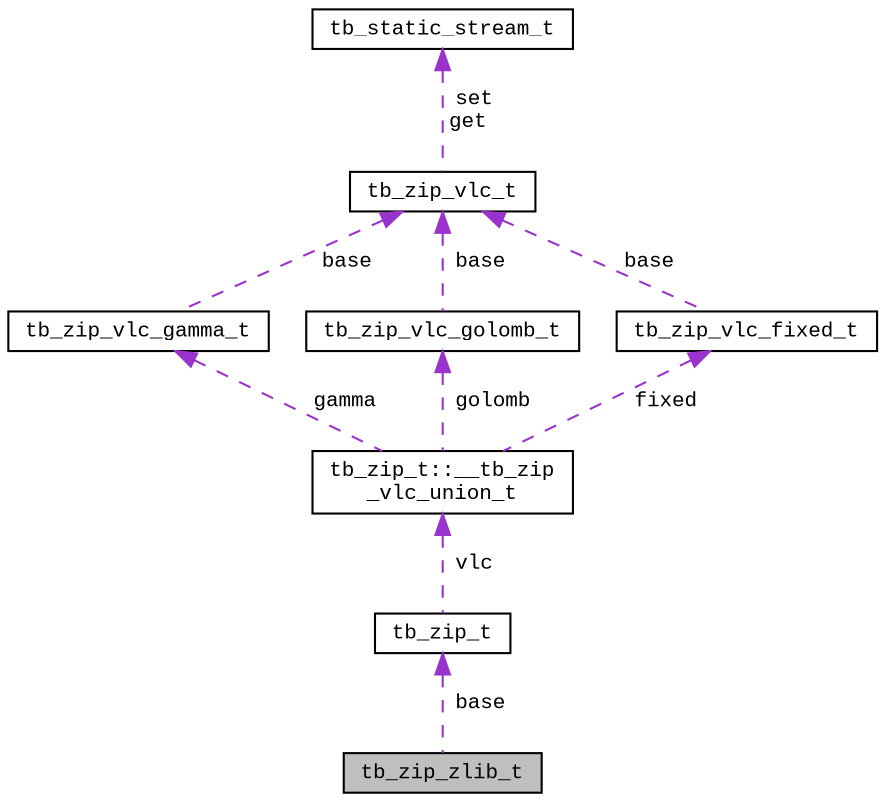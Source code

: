 digraph "tb_zip_zlib_t"
{
  edge [fontname="CourierNew",fontsize="10",labelfontname="CourierNew",labelfontsize="10"];
  node [fontname="CourierNew",fontsize="10",shape=record];
  Node1 [label="tb_zip_zlib_t",height=0.2,width=0.4,color="black", fillcolor="grey75", style="filled" fontcolor="black"];
  Node2 -> Node1 [dir="back",color="darkorchid3",fontsize="10",style="dashed",label=" base" ,fontname="CourierNew"];
  Node2 [label="tb_zip_t",height=0.2,width=0.4,color="black", fillcolor="white", style="filled",URL="$d5/d90/structtb__zip__t.html"];
  Node3 -> Node2 [dir="back",color="darkorchid3",fontsize="10",style="dashed",label=" vlc" ,fontname="CourierNew"];
  Node3 [label="tb_zip_t::__tb_zip\l_vlc_union_t",height=0.2,width=0.4,color="black", fillcolor="white", style="filled",URL="$da/d30/uniontb__zip__t_1_1____tb__zip__vlc__union__t.html"];
  Node4 -> Node3 [dir="back",color="darkorchid3",fontsize="10",style="dashed",label=" gamma" ,fontname="CourierNew"];
  Node4 [label="tb_zip_vlc_gamma_t",height=0.2,width=0.4,color="black", fillcolor="white", style="filled",URL="$df/d6d/structtb__zip__vlc__gamma__t.html"];
  Node5 -> Node4 [dir="back",color="darkorchid3",fontsize="10",style="dashed",label=" base" ,fontname="CourierNew"];
  Node5 [label="tb_zip_vlc_t",height=0.2,width=0.4,color="black", fillcolor="white", style="filled",URL="$da/dab/structtb__zip__vlc__t.html"];
  Node6 -> Node5 [dir="back",color="darkorchid3",fontsize="10",style="dashed",label=" set\nget" ,fontname="CourierNew"];
  Node6 [label="tb_static_stream_t",height=0.2,width=0.4,color="black", fillcolor="white", style="filled",URL="$d4/d8a/structtb__static__stream__t.html",tooltip="the static stream type "];
  Node7 -> Node3 [dir="back",color="darkorchid3",fontsize="10",style="dashed",label=" golomb" ,fontname="CourierNew"];
  Node7 [label="tb_zip_vlc_golomb_t",height=0.2,width=0.4,color="black", fillcolor="white", style="filled",URL="$d5/dff/structtb__zip__vlc__golomb__t.html"];
  Node5 -> Node7 [dir="back",color="darkorchid3",fontsize="10",style="dashed",label=" base" ,fontname="CourierNew"];
  Node8 -> Node3 [dir="back",color="darkorchid3",fontsize="10",style="dashed",label=" fixed" ,fontname="CourierNew"];
  Node8 [label="tb_zip_vlc_fixed_t",height=0.2,width=0.4,color="black", fillcolor="white", style="filled",URL="$d6/da9/structtb__zip__vlc__fixed__t.html"];
  Node5 -> Node8 [dir="back",color="darkorchid3",fontsize="10",style="dashed",label=" base" ,fontname="CourierNew"];
}

